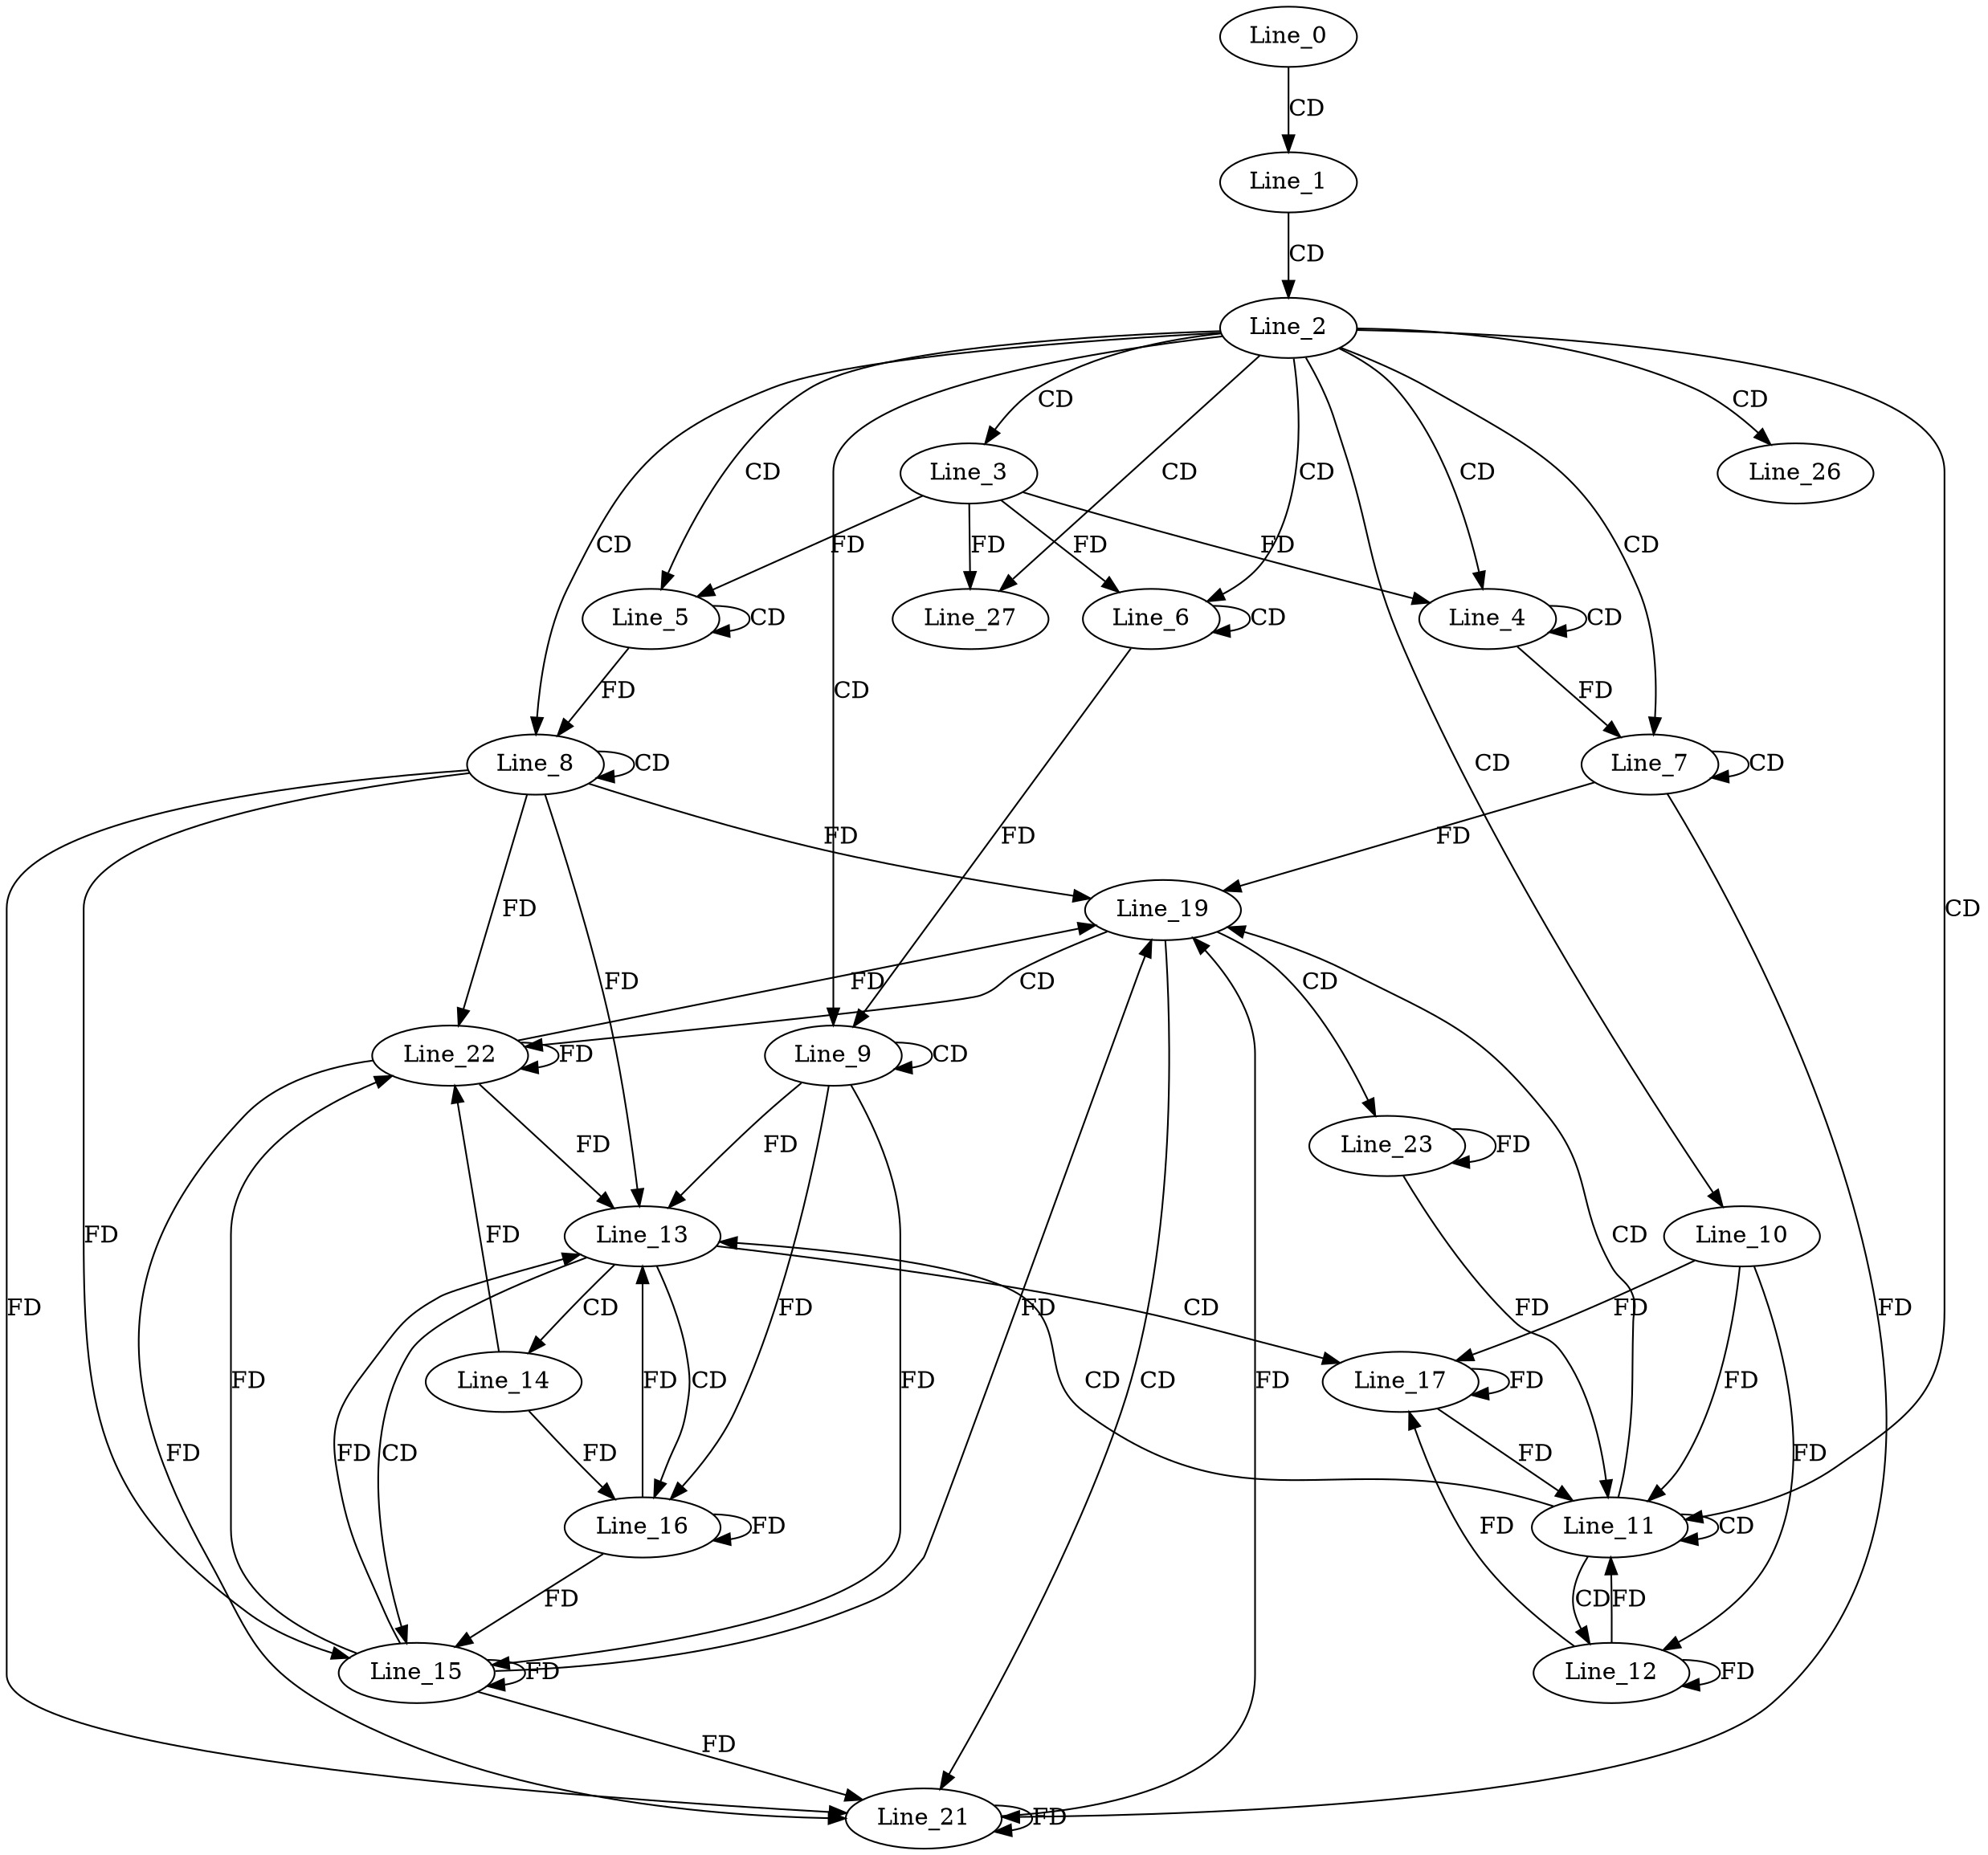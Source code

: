digraph G {
  Line_0;
  Line_1;
  Line_2;
  Line_3;
  Line_4;
  Line_4;
  Line_5;
  Line_5;
  Line_6;
  Line_6;
  Line_7;
  Line_7;
  Line_8;
  Line_8;
  Line_9;
  Line_9;
  Line_10;
  Line_11;
  Line_12;
  Line_13;
  Line_14;
  Line_15;
  Line_16;
  Line_17;
  Line_19;
  Line_21;
  Line_22;
  Line_23;
  Line_26;
  Line_27;
  Line_0 -> Line_1 [ label="CD" ];
  Line_1 -> Line_2 [ label="CD" ];
  Line_2 -> Line_3 [ label="CD" ];
  Line_2 -> Line_4 [ label="CD" ];
  Line_4 -> Line_4 [ label="CD" ];
  Line_3 -> Line_4 [ label="FD" ];
  Line_2 -> Line_5 [ label="CD" ];
  Line_5 -> Line_5 [ label="CD" ];
  Line_3 -> Line_5 [ label="FD" ];
  Line_2 -> Line_6 [ label="CD" ];
  Line_6 -> Line_6 [ label="CD" ];
  Line_3 -> Line_6 [ label="FD" ];
  Line_2 -> Line_7 [ label="CD" ];
  Line_7 -> Line_7 [ label="CD" ];
  Line_4 -> Line_7 [ label="FD" ];
  Line_2 -> Line_8 [ label="CD" ];
  Line_8 -> Line_8 [ label="CD" ];
  Line_5 -> Line_8 [ label="FD" ];
  Line_2 -> Line_9 [ label="CD" ];
  Line_9 -> Line_9 [ label="CD" ];
  Line_6 -> Line_9 [ label="FD" ];
  Line_2 -> Line_10 [ label="CD" ];
  Line_2 -> Line_11 [ label="CD" ];
  Line_11 -> Line_11 [ label="CD" ];
  Line_10 -> Line_11 [ label="FD" ];
  Line_11 -> Line_12 [ label="CD" ];
  Line_12 -> Line_12 [ label="FD" ];
  Line_10 -> Line_12 [ label="FD" ];
  Line_11 -> Line_13 [ label="CD" ];
  Line_8 -> Line_13 [ label="FD" ];
  Line_9 -> Line_13 [ label="FD" ];
  Line_13 -> Line_14 [ label="CD" ];
  Line_13 -> Line_15 [ label="CD" ];
  Line_15 -> Line_15 [ label="FD" ];
  Line_8 -> Line_15 [ label="FD" ];
  Line_9 -> Line_15 [ label="FD" ];
  Line_13 -> Line_16 [ label="CD" ];
  Line_16 -> Line_16 [ label="FD" ];
  Line_9 -> Line_16 [ label="FD" ];
  Line_14 -> Line_16 [ label="FD" ];
  Line_13 -> Line_17 [ label="CD" ];
  Line_12 -> Line_17 [ label="FD" ];
  Line_17 -> Line_17 [ label="FD" ];
  Line_10 -> Line_17 [ label="FD" ];
  Line_11 -> Line_19 [ label="CD" ];
  Line_7 -> Line_19 [ label="FD" ];
  Line_15 -> Line_19 [ label="FD" ];
  Line_8 -> Line_19 [ label="FD" ];
  Line_19 -> Line_21 [ label="CD" ];
  Line_21 -> Line_21 [ label="FD" ];
  Line_7 -> Line_21 [ label="FD" ];
  Line_15 -> Line_21 [ label="FD" ];
  Line_8 -> Line_21 [ label="FD" ];
  Line_19 -> Line_22 [ label="CD" ];
  Line_15 -> Line_22 [ label="FD" ];
  Line_22 -> Line_22 [ label="FD" ];
  Line_8 -> Line_22 [ label="FD" ];
  Line_14 -> Line_22 [ label="FD" ];
  Line_19 -> Line_23 [ label="CD" ];
  Line_23 -> Line_23 [ label="FD" ];
  Line_2 -> Line_26 [ label="CD" ];
  Line_2 -> Line_27 [ label="CD" ];
  Line_3 -> Line_27 [ label="FD" ];
  Line_12 -> Line_11 [ label="FD" ];
  Line_17 -> Line_11 [ label="FD" ];
  Line_23 -> Line_11 [ label="FD" ];
  Line_15 -> Line_13 [ label="FD" ];
  Line_22 -> Line_13 [ label="FD" ];
  Line_16 -> Line_13 [ label="FD" ];
  Line_16 -> Line_15 [ label="FD" ];
  Line_21 -> Line_19 [ label="FD" ];
  Line_22 -> Line_19 [ label="FD" ];
  Line_22 -> Line_21 [ label="FD" ];
}

